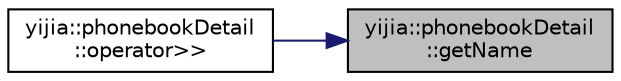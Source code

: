 digraph "yijia::phonebookDetail::getName"
{
 // LATEX_PDF_SIZE
  edge [fontname="Helvetica",fontsize="10",labelfontname="Helvetica",labelfontsize="10"];
  node [fontname="Helvetica",fontsize="10",shape=record];
  rankdir="RL";
  Node1 [label="yijia::phonebookDetail\l::getName",height=0.2,width=0.4,color="black", fillcolor="grey75", style="filled", fontcolor="black",tooltip=" "];
  Node1 -> Node2 [dir="back",color="midnightblue",fontsize="10",style="solid",fontname="Helvetica"];
  Node2 [label="yijia::phonebookDetail\l::operator\>\>",height=0.2,width=0.4,color="black", fillcolor="white", style="filled",URL="$namespaceyijia_1_1phonebook_detail.html#afb1545c7adc780d9baa8f85aa4dd7e11",tooltip=" "];
}
